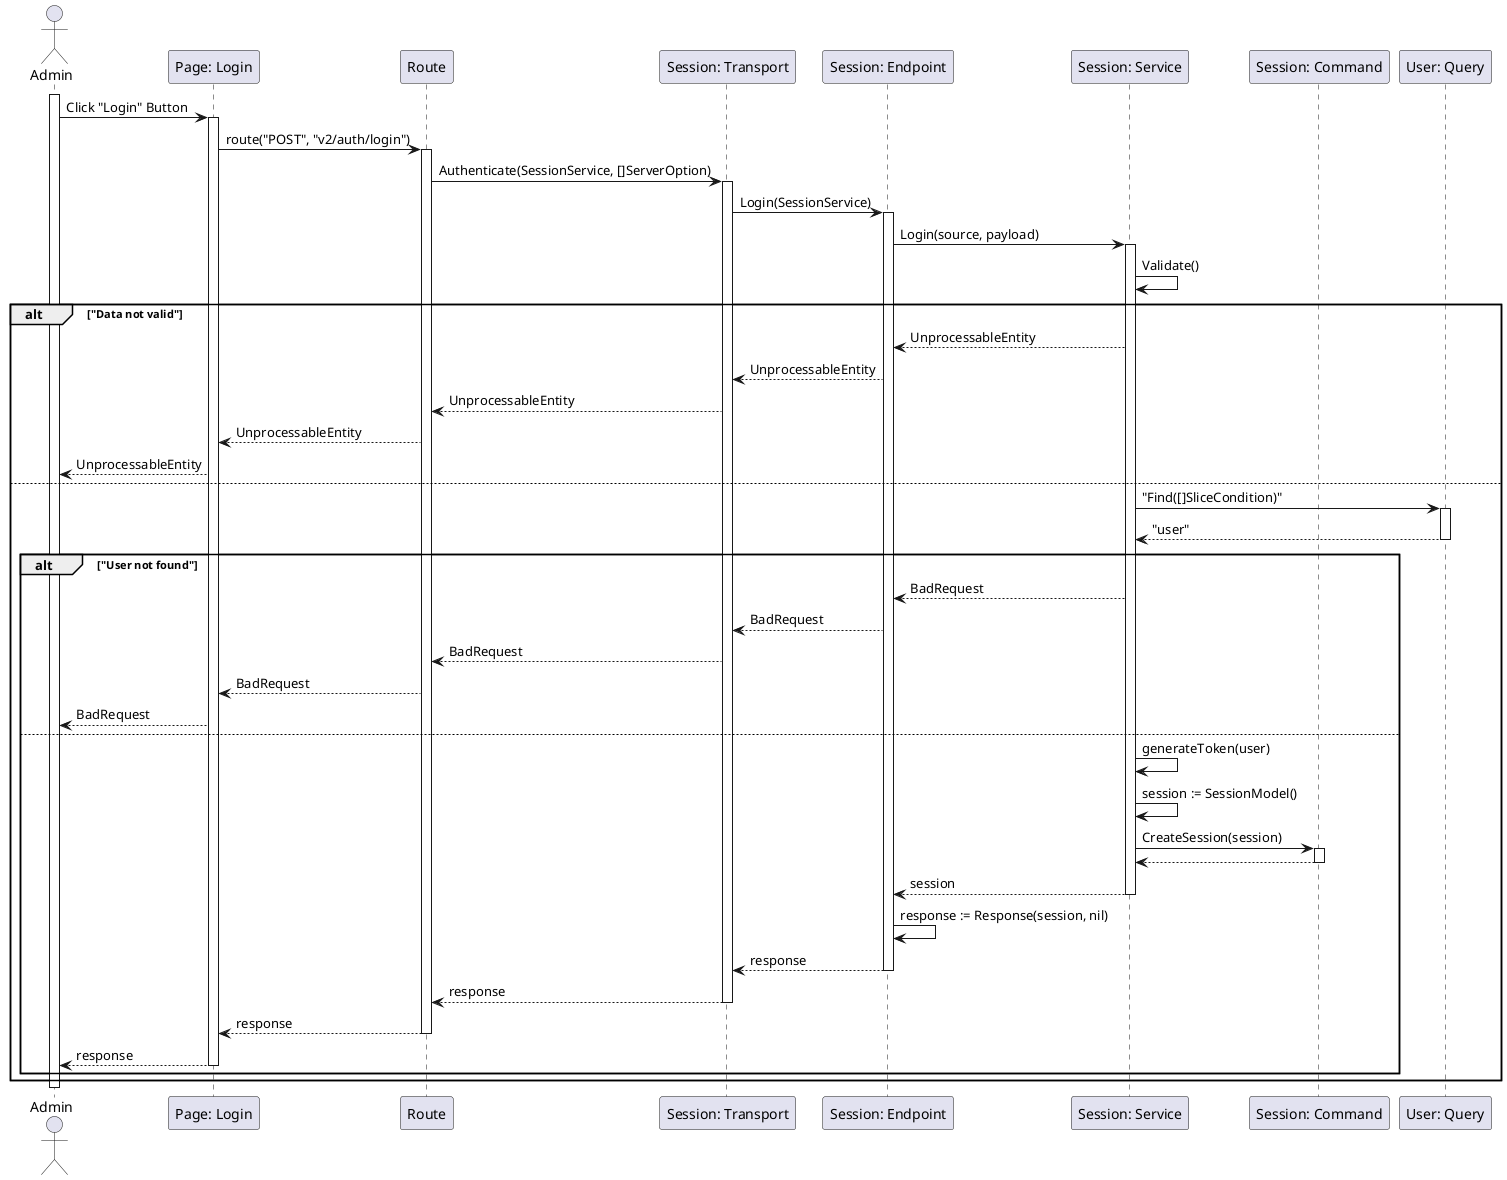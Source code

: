 @startuml Login

actor Admin
participant "Page: Login" as LoginPage
participant "Route" as Route
participant "Session: Transport" as SessionTransport
participant "Session: Endpoint" as SessionEndpoint
participant "Session: Service" as SessionService
participant "Session: Command" as SessionCommand
participant "User: Query" as UserQuery

activate Admin

Admin->LoginPage: Click "Login" Button
activate LoginPage
LoginPage->Route: route("POST", "v2/auth/login")
activate Route
Route->SessionTransport: Authenticate(SessionService, []ServerOption)
activate SessionTransport
SessionTransport->SessionEndpoint: Login(SessionService)
activate SessionEndpoint
SessionEndpoint->SessionService: Login(source, payload)
activate SessionService
SessionService->SessionService: Validate()

alt "Data not valid"
    SessionService-->SessionEndpoint: UnprocessableEntity
    SessionEndpoint-->SessionTransport: UnprocessableEntity
    SessionTransport-->Route: UnprocessableEntity
    Route-->LoginPage: UnprocessableEntity
    LoginPage-->Admin: UnprocessableEntity
else
    SessionService->UserQuery: "Find([]SliceCondition)"
    activate UserQuery
    UserQuery-->SessionService: "user"
    deactivate UserQuery

    alt "User not found"
        SessionService-->SessionEndpoint: BadRequest
        SessionEndpoint-->SessionTransport: BadRequest
        SessionTransport-->Route: BadRequest
        Route-->LoginPage: BadRequest
        LoginPage-->Admin: BadRequest
    else
        SessionService->SessionService: generateToken(user)
        SessionService->SessionService: session := SessionModel()
        SessionService->SessionCommand: CreateSession(session)
        activate SessionCommand
        SessionCommand-->SessionService
        deactivate SessionCommand
        SessionService-->SessionEndpoint: session
        deactivate SessionService
        SessionEndpoint->SessionEndpoint: response := Response(session, nil)
        SessionEndpoint-->SessionTransport: response
        deactivate SessionEndpoint
        SessionTransport-->Route: response
        deactivate SessionTransport
        Route-->LoginPage: response
        deactivate Route
        LoginPage-->Admin: response
        deactivate LoginPage
    end
end

deactivate Admin

@enduml